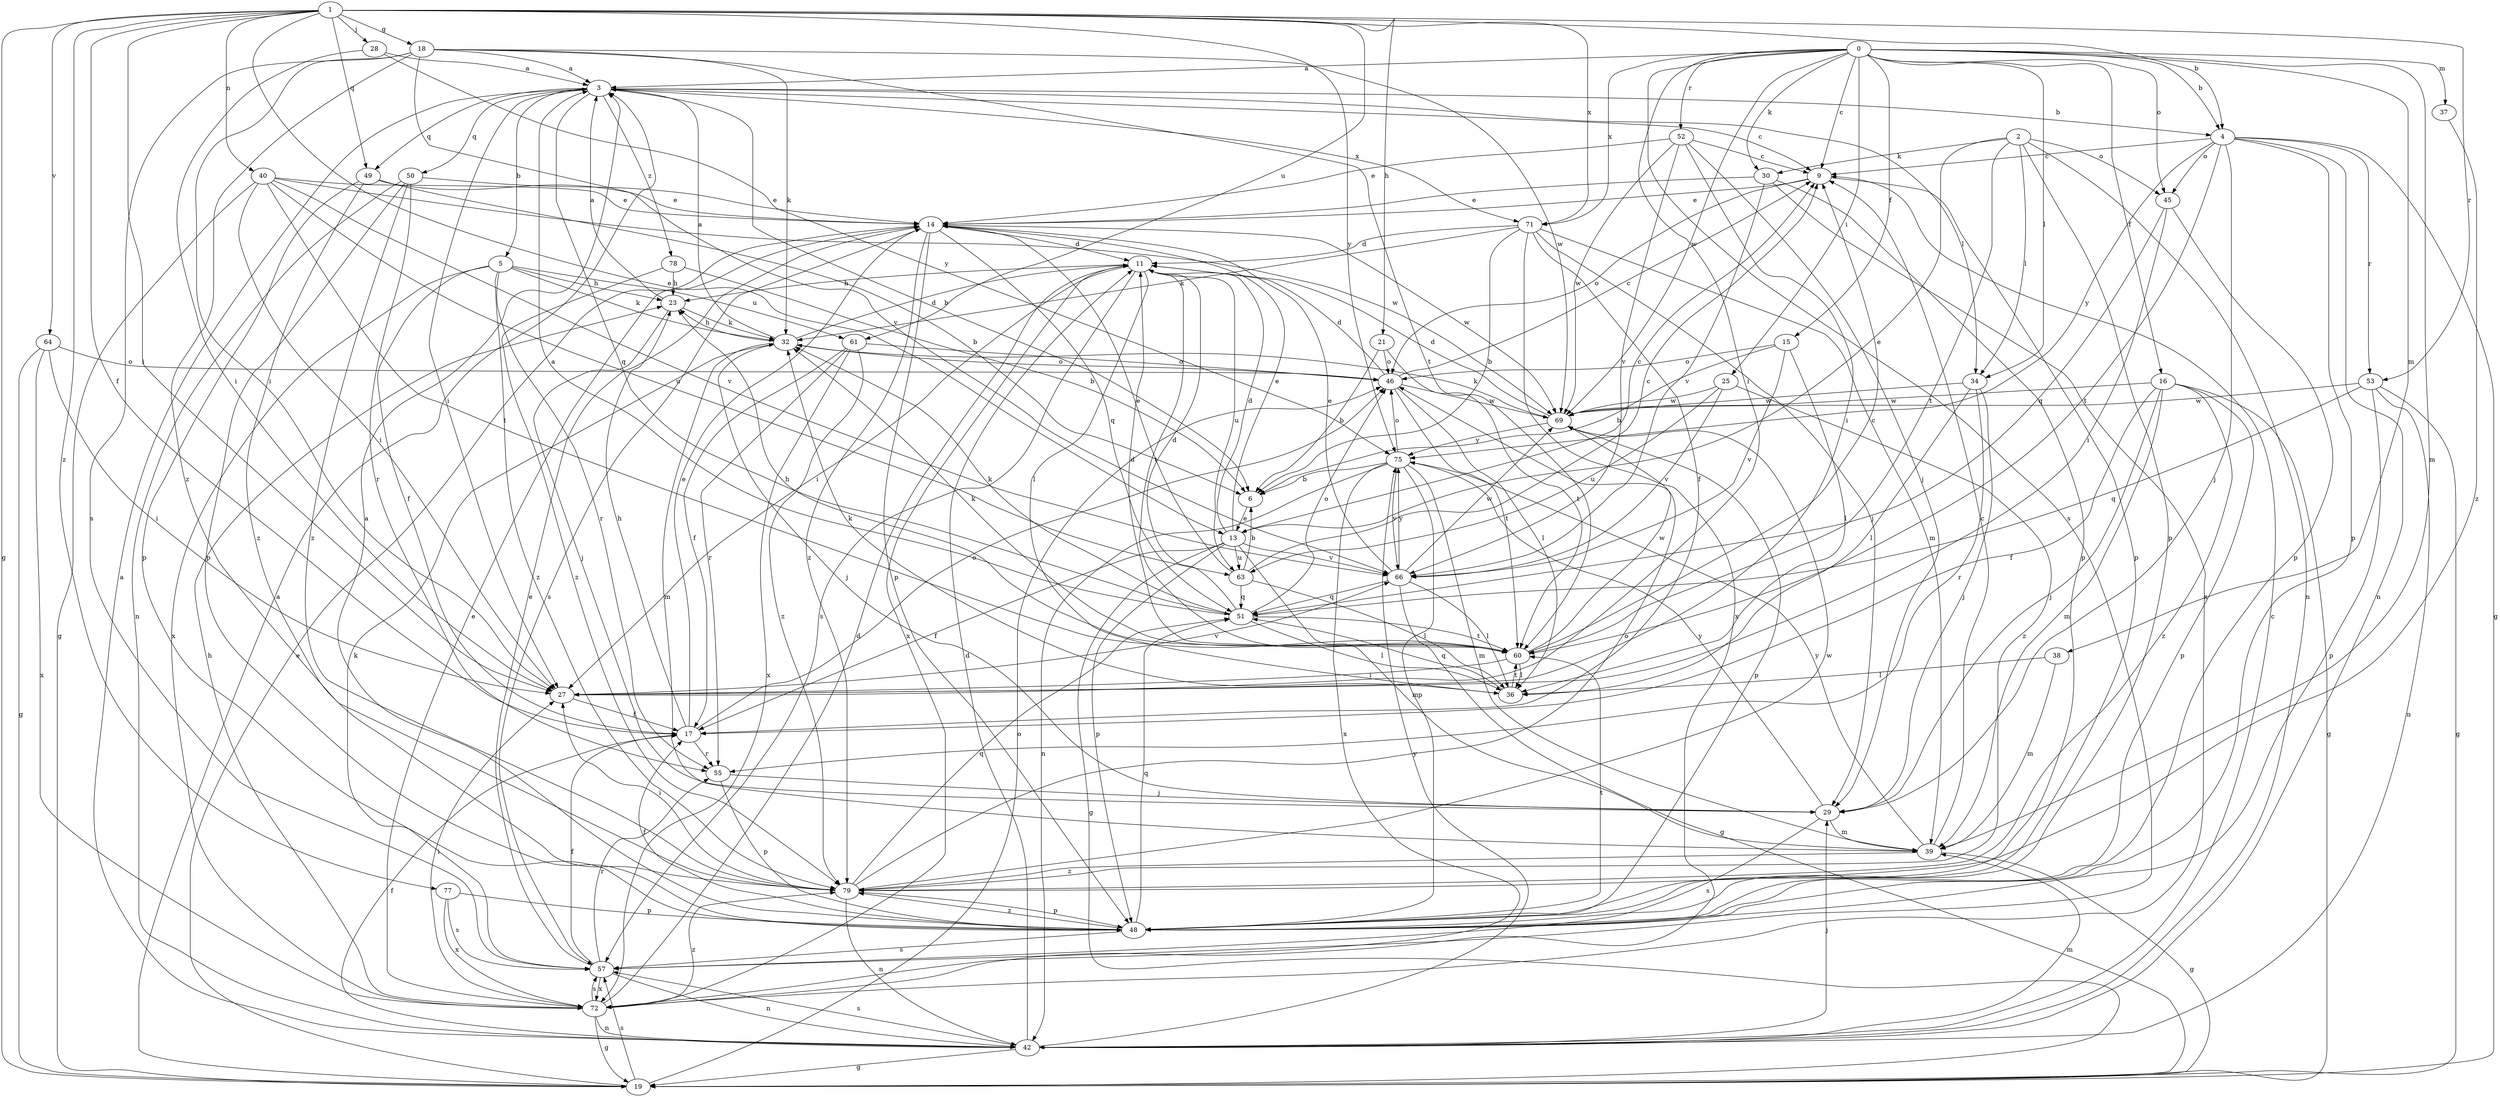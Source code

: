 strict digraph  {
0;
1;
2;
3;
4;
5;
6;
9;
11;
13;
14;
15;
16;
17;
18;
19;
21;
23;
25;
27;
28;
29;
30;
32;
34;
36;
37;
38;
39;
40;
42;
45;
46;
48;
49;
50;
51;
52;
53;
55;
57;
60;
61;
63;
64;
66;
69;
71;
72;
75;
77;
78;
79;
0 -> 3  [label=a];
0 -> 4  [label=b];
0 -> 9  [label=c];
0 -> 15  [label=f];
0 -> 16  [label=f];
0 -> 25  [label=i];
0 -> 27  [label=i];
0 -> 30  [label=k];
0 -> 34  [label=l];
0 -> 37  [label=m];
0 -> 38  [label=m];
0 -> 39  [label=m];
0 -> 45  [label=o];
0 -> 52  [label=r];
0 -> 57  [label=s];
0 -> 69  [label=w];
0 -> 71  [label=x];
1 -> 4  [label=b];
1 -> 13  [label=e];
1 -> 17  [label=f];
1 -> 18  [label=g];
1 -> 19  [label=g];
1 -> 21  [label=h];
1 -> 27  [label=i];
1 -> 28  [label=j];
1 -> 40  [label=n];
1 -> 49  [label=q];
1 -> 53  [label=r];
1 -> 61  [label=u];
1 -> 64  [label=v];
1 -> 71  [label=x];
1 -> 75  [label=y];
1 -> 77  [label=z];
2 -> 13  [label=e];
2 -> 30  [label=k];
2 -> 34  [label=l];
2 -> 42  [label=n];
2 -> 45  [label=o];
2 -> 48  [label=p];
2 -> 60  [label=t];
3 -> 4  [label=b];
3 -> 5  [label=b];
3 -> 6  [label=b];
3 -> 9  [label=c];
3 -> 27  [label=i];
3 -> 34  [label=l];
3 -> 49  [label=q];
3 -> 50  [label=q];
3 -> 51  [label=q];
3 -> 71  [label=x];
3 -> 78  [label=z];
4 -> 9  [label=c];
4 -> 19  [label=g];
4 -> 29  [label=j];
4 -> 42  [label=n];
4 -> 45  [label=o];
4 -> 48  [label=p];
4 -> 53  [label=r];
4 -> 60  [label=t];
4 -> 75  [label=y];
5 -> 17  [label=f];
5 -> 23  [label=h];
5 -> 32  [label=k];
5 -> 55  [label=r];
5 -> 61  [label=u];
5 -> 72  [label=x];
5 -> 79  [label=z];
6 -> 13  [label=e];
9 -> 14  [label=e];
9 -> 46  [label=o];
9 -> 48  [label=p];
11 -> 23  [label=h];
11 -> 27  [label=i];
11 -> 36  [label=l];
11 -> 57  [label=s];
11 -> 60  [label=t];
11 -> 63  [label=u];
11 -> 72  [label=x];
13 -> 9  [label=c];
13 -> 11  [label=d];
13 -> 14  [label=e];
13 -> 17  [label=f];
13 -> 19  [label=g];
13 -> 39  [label=m];
13 -> 48  [label=p];
13 -> 63  [label=u];
13 -> 66  [label=v];
14 -> 11  [label=d];
14 -> 48  [label=p];
14 -> 51  [label=q];
14 -> 57  [label=s];
14 -> 69  [label=w];
14 -> 79  [label=z];
15 -> 6  [label=b];
15 -> 36  [label=l];
15 -> 46  [label=o];
15 -> 66  [label=v];
16 -> 17  [label=f];
16 -> 19  [label=g];
16 -> 29  [label=j];
16 -> 39  [label=m];
16 -> 48  [label=p];
16 -> 69  [label=w];
16 -> 79  [label=z];
17 -> 14  [label=e];
17 -> 23  [label=h];
17 -> 46  [label=o];
17 -> 55  [label=r];
18 -> 3  [label=a];
18 -> 27  [label=i];
18 -> 32  [label=k];
18 -> 57  [label=s];
18 -> 60  [label=t];
18 -> 66  [label=v];
18 -> 69  [label=w];
18 -> 79  [label=z];
19 -> 3  [label=a];
19 -> 14  [label=e];
19 -> 46  [label=o];
19 -> 57  [label=s];
21 -> 6  [label=b];
21 -> 46  [label=o];
21 -> 60  [label=t];
23 -> 3  [label=a];
23 -> 29  [label=j];
23 -> 32  [label=k];
25 -> 63  [label=u];
25 -> 66  [label=v];
25 -> 69  [label=w];
25 -> 79  [label=z];
27 -> 17  [label=f];
27 -> 66  [label=v];
28 -> 3  [label=a];
28 -> 27  [label=i];
28 -> 75  [label=y];
29 -> 39  [label=m];
29 -> 57  [label=s];
29 -> 75  [label=y];
30 -> 14  [label=e];
30 -> 48  [label=p];
30 -> 66  [label=v];
30 -> 72  [label=x];
32 -> 3  [label=a];
32 -> 11  [label=d];
32 -> 23  [label=h];
32 -> 29  [label=j];
32 -> 39  [label=m];
32 -> 46  [label=o];
34 -> 29  [label=j];
34 -> 36  [label=l];
34 -> 55  [label=r];
34 -> 69  [label=w];
36 -> 32  [label=k];
36 -> 51  [label=q];
36 -> 60  [label=t];
37 -> 79  [label=z];
38 -> 36  [label=l];
38 -> 39  [label=m];
39 -> 9  [label=c];
39 -> 19  [label=g];
39 -> 75  [label=y];
39 -> 79  [label=z];
40 -> 14  [label=e];
40 -> 19  [label=g];
40 -> 27  [label=i];
40 -> 60  [label=t];
40 -> 63  [label=u];
40 -> 66  [label=v];
40 -> 69  [label=w];
42 -> 3  [label=a];
42 -> 9  [label=c];
42 -> 11  [label=d];
42 -> 17  [label=f];
42 -> 19  [label=g];
42 -> 29  [label=j];
42 -> 39  [label=m];
42 -> 57  [label=s];
42 -> 75  [label=y];
45 -> 27  [label=i];
45 -> 48  [label=p];
45 -> 51  [label=q];
46 -> 9  [label=c];
46 -> 11  [label=d];
46 -> 36  [label=l];
46 -> 60  [label=t];
46 -> 69  [label=w];
48 -> 3  [label=a];
48 -> 17  [label=f];
48 -> 51  [label=q];
48 -> 57  [label=s];
48 -> 60  [label=t];
48 -> 79  [label=z];
49 -> 6  [label=b];
49 -> 14  [label=e];
49 -> 48  [label=p];
49 -> 79  [label=z];
50 -> 14  [label=e];
50 -> 42  [label=n];
50 -> 48  [label=p];
50 -> 55  [label=r];
50 -> 79  [label=z];
51 -> 3  [label=a];
51 -> 11  [label=d];
51 -> 32  [label=k];
51 -> 36  [label=l];
51 -> 46  [label=o];
51 -> 60  [label=t];
52 -> 9  [label=c];
52 -> 14  [label=e];
52 -> 27  [label=i];
52 -> 29  [label=j];
52 -> 66  [label=v];
52 -> 69  [label=w];
53 -> 19  [label=g];
53 -> 42  [label=n];
53 -> 48  [label=p];
53 -> 51  [label=q];
53 -> 69  [label=w];
55 -> 29  [label=j];
55 -> 48  [label=p];
57 -> 14  [label=e];
57 -> 17  [label=f];
57 -> 32  [label=k];
57 -> 42  [label=n];
57 -> 55  [label=r];
57 -> 72  [label=x];
60 -> 9  [label=c];
60 -> 11  [label=d];
60 -> 23  [label=h];
60 -> 27  [label=i];
60 -> 32  [label=k];
60 -> 36  [label=l];
60 -> 69  [label=w];
61 -> 17  [label=f];
61 -> 46  [label=o];
61 -> 55  [label=r];
61 -> 72  [label=x];
61 -> 79  [label=z];
63 -> 6  [label=b];
63 -> 9  [label=c];
63 -> 14  [label=e];
63 -> 36  [label=l];
63 -> 51  [label=q];
64 -> 19  [label=g];
64 -> 27  [label=i];
64 -> 46  [label=o];
64 -> 72  [label=x];
66 -> 14  [label=e];
66 -> 19  [label=g];
66 -> 36  [label=l];
66 -> 51  [label=q];
66 -> 69  [label=w];
66 -> 75  [label=y];
69 -> 11  [label=d];
69 -> 32  [label=k];
69 -> 48  [label=p];
69 -> 75  [label=y];
71 -> 6  [label=b];
71 -> 11  [label=d];
71 -> 17  [label=f];
71 -> 29  [label=j];
71 -> 32  [label=k];
71 -> 39  [label=m];
71 -> 72  [label=x];
72 -> 11  [label=d];
72 -> 14  [label=e];
72 -> 19  [label=g];
72 -> 23  [label=h];
72 -> 27  [label=i];
72 -> 42  [label=n];
72 -> 57  [label=s];
72 -> 79  [label=z];
75 -> 6  [label=b];
75 -> 39  [label=m];
75 -> 42  [label=n];
75 -> 46  [label=o];
75 -> 48  [label=p];
75 -> 66  [label=v];
75 -> 72  [label=x];
77 -> 48  [label=p];
77 -> 57  [label=s];
77 -> 72  [label=x];
78 -> 6  [label=b];
78 -> 23  [label=h];
78 -> 79  [label=z];
79 -> 27  [label=i];
79 -> 42  [label=n];
79 -> 46  [label=o];
79 -> 48  [label=p];
79 -> 51  [label=q];
79 -> 69  [label=w];
}
